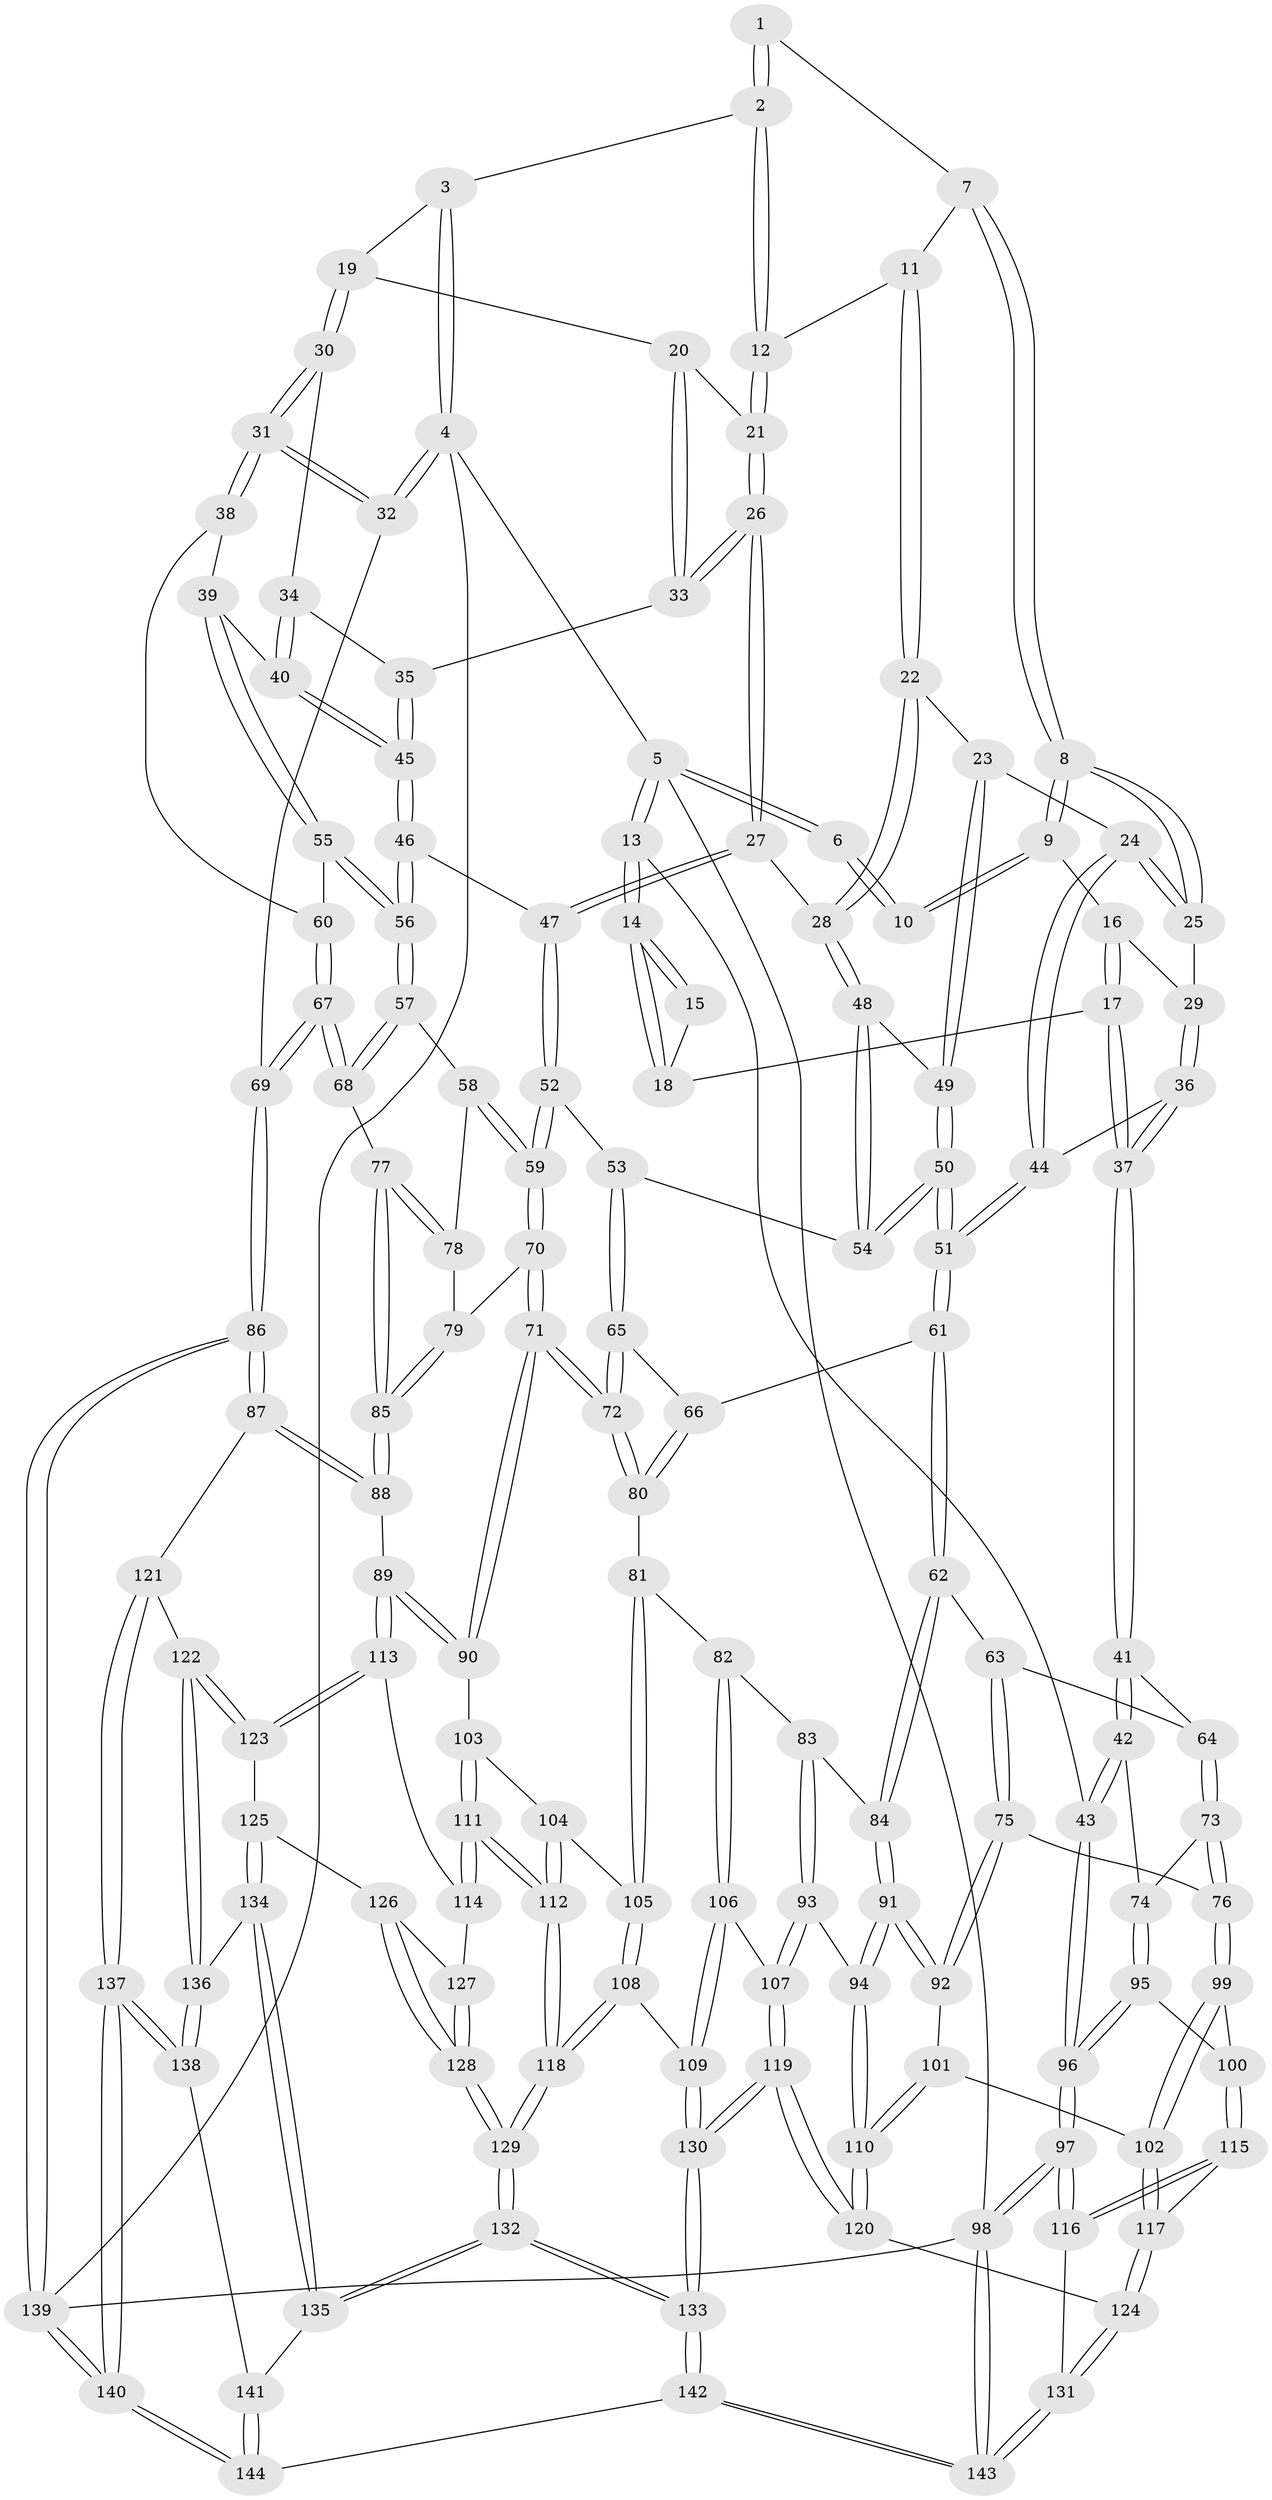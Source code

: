 // Generated by graph-tools (version 1.1) at 2025/59/03/09/25 04:59:42]
// undirected, 144 vertices, 357 edges
graph export_dot {
graph [start="1"]
  node [color=gray90,style=filled];
  1 [pos="+0.3751800186371946+0"];
  2 [pos="+0.6937801169019242+0"];
  3 [pos="+0.7106602502407413+0"];
  4 [pos="+1+0"];
  5 [pos="+0+0"];
  6 [pos="+0.20863112253539734+0"];
  7 [pos="+0.42224114046512123+0.08905188205548512"];
  8 [pos="+0.2905759860882238+0.09601425451380094"];
  9 [pos="+0.23770427676440964+0.04180122479218989"];
  10 [pos="+0.2263749052001412+0"];
  11 [pos="+0.4770774633551795+0.11333383352947299"];
  12 [pos="+0.6725118493839842+0"];
  13 [pos="+0+0.0011862511029994834"];
  14 [pos="+0+0.10153014493866142"];
  15 [pos="+0.11042364529225672+0.07805245937523447"];
  16 [pos="+0.20902317235698176+0.0920794750282577"];
  17 [pos="+0.10994546484643725+0.19810346758064412"];
  18 [pos="+0.03841991277835307+0.14889512679028977"];
  19 [pos="+0.8401269912365158+0.12139836079029714"];
  20 [pos="+0.7638580775303757+0.2068982052060165"];
  21 [pos="+0.6585160918782155+0.08501536589099684"];
  22 [pos="+0.4641238622604901+0.19499866938748206"];
  23 [pos="+0.415158772729767+0.2278250627237463"];
  24 [pos="+0.3538022350252285+0.2242066250213846"];
  25 [pos="+0.3377113382742418+0.2028502631485802"];
  26 [pos="+0.6284365749393657+0.21623907366683037"];
  27 [pos="+0.6060877874676774+0.24342525099515488"];
  28 [pos="+0.5974471128921041+0.24484288752351469"];
  29 [pos="+0.21915891888482253+0.22475464130439335"];
  30 [pos="+0.8822282435056095+0.16605727500908324"];
  31 [pos="+1+0.23366430849041184"];
  32 [pos="+1+0.2175255164135677"];
  33 [pos="+0.7554154013637647+0.24959447637310875"];
  34 [pos="+0.8664821839501945+0.19647785818233568"];
  35 [pos="+0.7591443332665709+0.2543123210658533"];
  36 [pos="+0.1370743964707124+0.3506948478381081"];
  37 [pos="+0.12508041370318018+0.3522402884993983"];
  38 [pos="+1+0.2779504203656464"];
  39 [pos="+0.8630640895085845+0.3054822198528421"];
  40 [pos="+0.8482186008351205+0.2997557481611419"];
  41 [pos="+0.06680384150885209+0.39594452107129297"];
  42 [pos="+0+0.41743970262953073"];
  43 [pos="+0+0.4185112281244758"];
  44 [pos="+0.26949081506055794+0.36364104009901993"];
  45 [pos="+0.781753778604063+0.31945036970227386"];
  46 [pos="+0.7705257653872294+0.3409011093974459"];
  47 [pos="+0.6610732607805059+0.353349145702453"];
  48 [pos="+0.517621961389507+0.33960942348488005"];
  49 [pos="+0.4619529270748855+0.3518934570484313"];
  50 [pos="+0.38944600351725894+0.4817551422695201"];
  51 [pos="+0.3877688234594982+0.4834889041133102"];
  52 [pos="+0.6279015112834776+0.42755104836086344"];
  53 [pos="+0.6260387785143705+0.42796965709107077"];
  54 [pos="+0.6002994126164404+0.4219576499222319"];
  55 [pos="+0.9046760739523031+0.4312298864815478"];
  56 [pos="+0.808964256704515+0.4456011825431648"];
  57 [pos="+0.7811570446349749+0.48838685612957894"];
  58 [pos="+0.7589773008376504+0.5001636590289943"];
  59 [pos="+0.7201656433048527+0.5135344336409775"];
  60 [pos="+0.915226962714924+0.4329321562412699"];
  61 [pos="+0.38777544076335063+0.4850609841672534"];
  62 [pos="+0.3390417936973813+0.5570536630128723"];
  63 [pos="+0.1963085144197083+0.5348552534132384"];
  64 [pos="+0.07226112247161846+0.4048423710869562"];
  65 [pos="+0.5686789467119711+0.5236896807253067"];
  66 [pos="+0.4214569812595273+0.5062759719603308"];
  67 [pos="+0.9698730959887094+0.5727378377326319"];
  68 [pos="+0.8814152489931044+0.5825453303690252"];
  69 [pos="+1+0.7092788306468059"];
  70 [pos="+0.6910070568900202+0.5792293325180826"];
  71 [pos="+0.6426951642138368+0.6419070935730603"];
  72 [pos="+0.6266033825659455+0.6348664657937448"];
  73 [pos="+0.11976946695928019+0.6458052068413863"];
  74 [pos="+0.10697417107153855+0.6458448554989642"];
  75 [pos="+0.14275256798323155+0.6475810792289856"];
  76 [pos="+0.1246619176927026+0.648096481007234"];
  77 [pos="+0.880425225441502+0.5836974604838701"];
  78 [pos="+0.8001094688596712+0.5946204378992338"];
  79 [pos="+0.7919541920105673+0.6221013328931149"];
  80 [pos="+0.5245273466701001+0.6338588805457819"];
  81 [pos="+0.4811552049757124+0.6841164277818933"];
  82 [pos="+0.47946778740944923+0.6845968163424538"];
  83 [pos="+0.445607091841249+0.6583524185258396"];
  84 [pos="+0.33861107192904416+0.5599461590752479"];
  85 [pos="+0.8253410643600451+0.6726492718302138"];
  86 [pos="+1+0.7196369699496544"];
  87 [pos="+0.906889361500232+0.785479950563438"];
  88 [pos="+0.8198902918747619+0.7140232782882693"];
  89 [pos="+0.7169042945804026+0.7183576765598706"];
  90 [pos="+0.649626849195559+0.6644551075978865"];
  91 [pos="+0.306015045387293+0.6574783625027343"];
  92 [pos="+0.18107178141215022+0.6657055865165236"];
  93 [pos="+0.3265958838263328+0.7078723899354964"];
  94 [pos="+0.32093486075638084+0.7042122592218769"];
  95 [pos="+0.022753954852002295+0.6728386431414636"];
  96 [pos="+0+0.6189785570097944"];
  97 [pos="+0+0.85650608096801"];
  98 [pos="+0+1"];
  99 [pos="+0.1084620574405978+0.7189847625495388"];
  100 [pos="+0.05062608396335373+0.7561689785966832"];
  101 [pos="+0.18169574579987474+0.7214832059325534"];
  102 [pos="+0.13970807367893945+0.7817068196939942"];
  103 [pos="+0.6453155206933426+0.6704565953309133"];
  104 [pos="+0.5689813125186751+0.7375313054288039"];
  105 [pos="+0.5320061123278291+0.7554992515303602"];
  106 [pos="+0.4034870025014581+0.7486399737314499"];
  107 [pos="+0.3881195059857819+0.749605953878173"];
  108 [pos="+0.5136813473585371+0.7984781510463059"];
  109 [pos="+0.49502473685805654+0.8082136934921608"];
  110 [pos="+0.2495981206533924+0.8024368939773225"];
  111 [pos="+0.6165803750253663+0.8011802504536878"];
  112 [pos="+0.5985947915787657+0.8111931878109857"];
  113 [pos="+0.7133665905882058+0.7540946615749086"];
  114 [pos="+0.6297797558914935+0.8058345542625664"];
  115 [pos="+0.040749392349631125+0.7953846181716292"];
  116 [pos="+0.0029231848619645966+0.8294189294501084"];
  117 [pos="+0.13930533233475076+0.79312957842855"];
  118 [pos="+0.581849501456485+0.8295613445782168"];
  119 [pos="+0.3664731809232546+0.9153545580773325"];
  120 [pos="+0.230436058376319+0.8561547669292773"];
  121 [pos="+0.8958877066159784+0.8020732922529323"];
  122 [pos="+0.8254897384399233+0.8377516533164814"];
  123 [pos="+0.7143207172929358+0.7878091758205045"];
  124 [pos="+0.20190150841554247+0.8673352205522071"];
  125 [pos="+0.7054321974796118+0.8245125277571487"];
  126 [pos="+0.6737113680293544+0.8296970989433999"];
  127 [pos="+0.6378666593483393+0.8125015945664892"];
  128 [pos="+0.6290690402425055+0.8713069903768291"];
  129 [pos="+0.6006898533804671+0.9062485088013172"];
  130 [pos="+0.4391967931609775+1"];
  131 [pos="+0.1440403461839476+0.9426778749798423"];
  132 [pos="+0.5956563360184257+0.9808594817906846"];
  133 [pos="+0.4949420351696596+1"];
  134 [pos="+0.7323055617385927+0.8914986380765384"];
  135 [pos="+0.7316047025996076+0.8928782928683151"];
  136 [pos="+0.7815870773050605+0.8751789390254966"];
  137 [pos="+0.8836981014894815+0.963097037850931"];
  138 [pos="+0.833881942019571+0.9486442830706181"];
  139 [pos="+1+1"];
  140 [pos="+1+1"];
  141 [pos="+0.7716100408747592+0.9604988090095581"];
  142 [pos="+0.49473940223817375+1"];
  143 [pos="+0.07903578730874232+1"];
  144 [pos="+0.6964355303241778+1"];
  1 -- 2;
  1 -- 2;
  1 -- 7;
  2 -- 3;
  2 -- 12;
  2 -- 12;
  3 -- 4;
  3 -- 4;
  3 -- 19;
  4 -- 5;
  4 -- 32;
  4 -- 32;
  4 -- 139;
  5 -- 6;
  5 -- 6;
  5 -- 13;
  5 -- 13;
  5 -- 98;
  6 -- 10;
  6 -- 10;
  7 -- 8;
  7 -- 8;
  7 -- 11;
  8 -- 9;
  8 -- 9;
  8 -- 25;
  8 -- 25;
  9 -- 10;
  9 -- 10;
  9 -- 16;
  11 -- 12;
  11 -- 22;
  11 -- 22;
  12 -- 21;
  12 -- 21;
  13 -- 14;
  13 -- 14;
  13 -- 43;
  14 -- 15;
  14 -- 15;
  14 -- 18;
  14 -- 18;
  15 -- 18;
  16 -- 17;
  16 -- 17;
  16 -- 29;
  17 -- 18;
  17 -- 37;
  17 -- 37;
  19 -- 20;
  19 -- 30;
  19 -- 30;
  20 -- 21;
  20 -- 33;
  20 -- 33;
  21 -- 26;
  21 -- 26;
  22 -- 23;
  22 -- 28;
  22 -- 28;
  23 -- 24;
  23 -- 49;
  23 -- 49;
  24 -- 25;
  24 -- 25;
  24 -- 44;
  24 -- 44;
  25 -- 29;
  26 -- 27;
  26 -- 27;
  26 -- 33;
  26 -- 33;
  27 -- 28;
  27 -- 47;
  27 -- 47;
  28 -- 48;
  28 -- 48;
  29 -- 36;
  29 -- 36;
  30 -- 31;
  30 -- 31;
  30 -- 34;
  31 -- 32;
  31 -- 32;
  31 -- 38;
  31 -- 38;
  32 -- 69;
  33 -- 35;
  34 -- 35;
  34 -- 40;
  34 -- 40;
  35 -- 45;
  35 -- 45;
  36 -- 37;
  36 -- 37;
  36 -- 44;
  37 -- 41;
  37 -- 41;
  38 -- 39;
  38 -- 60;
  39 -- 40;
  39 -- 55;
  39 -- 55;
  40 -- 45;
  40 -- 45;
  41 -- 42;
  41 -- 42;
  41 -- 64;
  42 -- 43;
  42 -- 43;
  42 -- 74;
  43 -- 96;
  43 -- 96;
  44 -- 51;
  44 -- 51;
  45 -- 46;
  45 -- 46;
  46 -- 47;
  46 -- 56;
  46 -- 56;
  47 -- 52;
  47 -- 52;
  48 -- 49;
  48 -- 54;
  48 -- 54;
  49 -- 50;
  49 -- 50;
  50 -- 51;
  50 -- 51;
  50 -- 54;
  50 -- 54;
  51 -- 61;
  51 -- 61;
  52 -- 53;
  52 -- 59;
  52 -- 59;
  53 -- 54;
  53 -- 65;
  53 -- 65;
  55 -- 56;
  55 -- 56;
  55 -- 60;
  56 -- 57;
  56 -- 57;
  57 -- 58;
  57 -- 68;
  57 -- 68;
  58 -- 59;
  58 -- 59;
  58 -- 78;
  59 -- 70;
  59 -- 70;
  60 -- 67;
  60 -- 67;
  61 -- 62;
  61 -- 62;
  61 -- 66;
  62 -- 63;
  62 -- 84;
  62 -- 84;
  63 -- 64;
  63 -- 75;
  63 -- 75;
  64 -- 73;
  64 -- 73;
  65 -- 66;
  65 -- 72;
  65 -- 72;
  66 -- 80;
  66 -- 80;
  67 -- 68;
  67 -- 68;
  67 -- 69;
  67 -- 69;
  68 -- 77;
  69 -- 86;
  69 -- 86;
  70 -- 71;
  70 -- 71;
  70 -- 79;
  71 -- 72;
  71 -- 72;
  71 -- 90;
  71 -- 90;
  72 -- 80;
  72 -- 80;
  73 -- 74;
  73 -- 76;
  73 -- 76;
  74 -- 95;
  74 -- 95;
  75 -- 76;
  75 -- 92;
  75 -- 92;
  76 -- 99;
  76 -- 99;
  77 -- 78;
  77 -- 78;
  77 -- 85;
  77 -- 85;
  78 -- 79;
  79 -- 85;
  79 -- 85;
  80 -- 81;
  81 -- 82;
  81 -- 105;
  81 -- 105;
  82 -- 83;
  82 -- 106;
  82 -- 106;
  83 -- 84;
  83 -- 93;
  83 -- 93;
  84 -- 91;
  84 -- 91;
  85 -- 88;
  85 -- 88;
  86 -- 87;
  86 -- 87;
  86 -- 139;
  86 -- 139;
  87 -- 88;
  87 -- 88;
  87 -- 121;
  88 -- 89;
  89 -- 90;
  89 -- 90;
  89 -- 113;
  89 -- 113;
  90 -- 103;
  91 -- 92;
  91 -- 92;
  91 -- 94;
  91 -- 94;
  92 -- 101;
  93 -- 94;
  93 -- 107;
  93 -- 107;
  94 -- 110;
  94 -- 110;
  95 -- 96;
  95 -- 96;
  95 -- 100;
  96 -- 97;
  96 -- 97;
  97 -- 98;
  97 -- 98;
  97 -- 116;
  97 -- 116;
  98 -- 143;
  98 -- 143;
  98 -- 139;
  99 -- 100;
  99 -- 102;
  99 -- 102;
  100 -- 115;
  100 -- 115;
  101 -- 102;
  101 -- 110;
  101 -- 110;
  102 -- 117;
  102 -- 117;
  103 -- 104;
  103 -- 111;
  103 -- 111;
  104 -- 105;
  104 -- 112;
  104 -- 112;
  105 -- 108;
  105 -- 108;
  106 -- 107;
  106 -- 109;
  106 -- 109;
  107 -- 119;
  107 -- 119;
  108 -- 109;
  108 -- 118;
  108 -- 118;
  109 -- 130;
  109 -- 130;
  110 -- 120;
  110 -- 120;
  111 -- 112;
  111 -- 112;
  111 -- 114;
  111 -- 114;
  112 -- 118;
  112 -- 118;
  113 -- 114;
  113 -- 123;
  113 -- 123;
  114 -- 127;
  115 -- 116;
  115 -- 116;
  115 -- 117;
  116 -- 131;
  117 -- 124;
  117 -- 124;
  118 -- 129;
  118 -- 129;
  119 -- 120;
  119 -- 120;
  119 -- 130;
  119 -- 130;
  120 -- 124;
  121 -- 122;
  121 -- 137;
  121 -- 137;
  122 -- 123;
  122 -- 123;
  122 -- 136;
  122 -- 136;
  123 -- 125;
  124 -- 131;
  124 -- 131;
  125 -- 126;
  125 -- 134;
  125 -- 134;
  126 -- 127;
  126 -- 128;
  126 -- 128;
  127 -- 128;
  127 -- 128;
  128 -- 129;
  128 -- 129;
  129 -- 132;
  129 -- 132;
  130 -- 133;
  130 -- 133;
  131 -- 143;
  131 -- 143;
  132 -- 133;
  132 -- 133;
  132 -- 135;
  132 -- 135;
  133 -- 142;
  133 -- 142;
  134 -- 135;
  134 -- 135;
  134 -- 136;
  135 -- 141;
  136 -- 138;
  136 -- 138;
  137 -- 138;
  137 -- 138;
  137 -- 140;
  137 -- 140;
  138 -- 141;
  139 -- 140;
  139 -- 140;
  140 -- 144;
  140 -- 144;
  141 -- 144;
  141 -- 144;
  142 -- 143;
  142 -- 143;
  142 -- 144;
}
